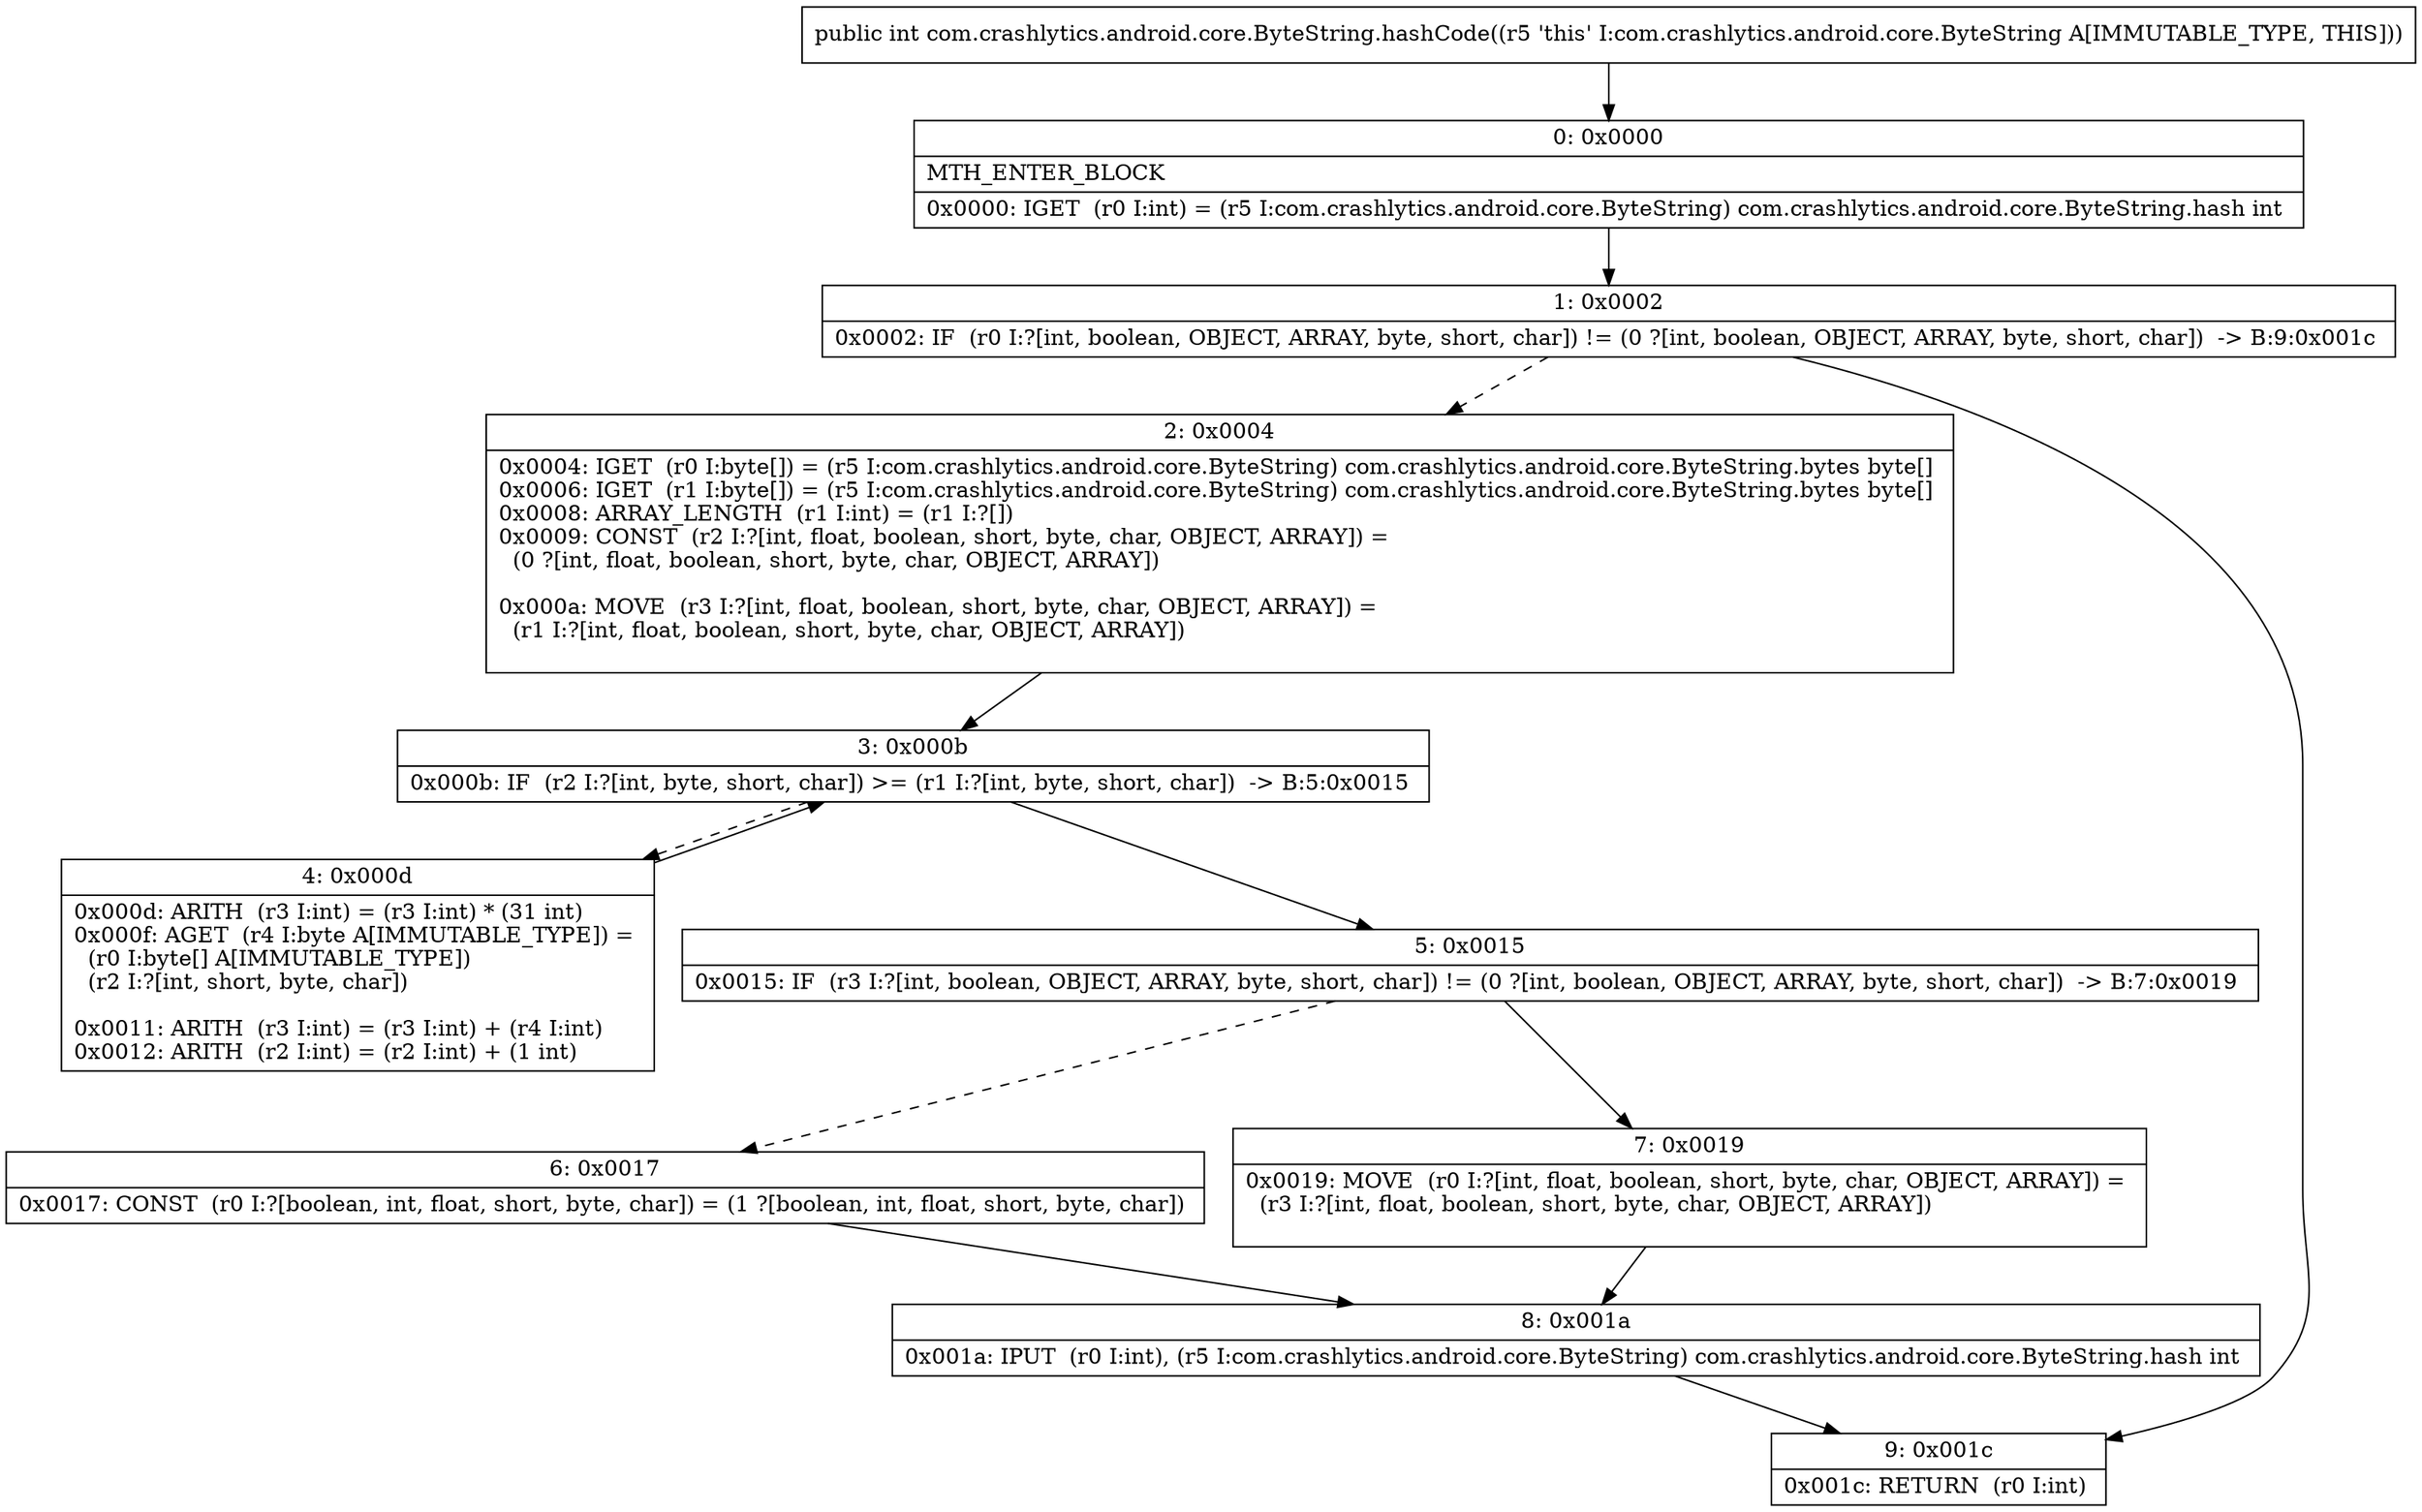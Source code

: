 digraph "CFG forcom.crashlytics.android.core.ByteString.hashCode()I" {
Node_0 [shape=record,label="{0\:\ 0x0000|MTH_ENTER_BLOCK\l|0x0000: IGET  (r0 I:int) = (r5 I:com.crashlytics.android.core.ByteString) com.crashlytics.android.core.ByteString.hash int \l}"];
Node_1 [shape=record,label="{1\:\ 0x0002|0x0002: IF  (r0 I:?[int, boolean, OBJECT, ARRAY, byte, short, char]) != (0 ?[int, boolean, OBJECT, ARRAY, byte, short, char])  \-\> B:9:0x001c \l}"];
Node_2 [shape=record,label="{2\:\ 0x0004|0x0004: IGET  (r0 I:byte[]) = (r5 I:com.crashlytics.android.core.ByteString) com.crashlytics.android.core.ByteString.bytes byte[] \l0x0006: IGET  (r1 I:byte[]) = (r5 I:com.crashlytics.android.core.ByteString) com.crashlytics.android.core.ByteString.bytes byte[] \l0x0008: ARRAY_LENGTH  (r1 I:int) = (r1 I:?[]) \l0x0009: CONST  (r2 I:?[int, float, boolean, short, byte, char, OBJECT, ARRAY]) = \l  (0 ?[int, float, boolean, short, byte, char, OBJECT, ARRAY])\l \l0x000a: MOVE  (r3 I:?[int, float, boolean, short, byte, char, OBJECT, ARRAY]) = \l  (r1 I:?[int, float, boolean, short, byte, char, OBJECT, ARRAY])\l \l}"];
Node_3 [shape=record,label="{3\:\ 0x000b|0x000b: IF  (r2 I:?[int, byte, short, char]) \>= (r1 I:?[int, byte, short, char])  \-\> B:5:0x0015 \l}"];
Node_4 [shape=record,label="{4\:\ 0x000d|0x000d: ARITH  (r3 I:int) = (r3 I:int) * (31 int) \l0x000f: AGET  (r4 I:byte A[IMMUTABLE_TYPE]) = \l  (r0 I:byte[] A[IMMUTABLE_TYPE])\l  (r2 I:?[int, short, byte, char])\l \l0x0011: ARITH  (r3 I:int) = (r3 I:int) + (r4 I:int) \l0x0012: ARITH  (r2 I:int) = (r2 I:int) + (1 int) \l}"];
Node_5 [shape=record,label="{5\:\ 0x0015|0x0015: IF  (r3 I:?[int, boolean, OBJECT, ARRAY, byte, short, char]) != (0 ?[int, boolean, OBJECT, ARRAY, byte, short, char])  \-\> B:7:0x0019 \l}"];
Node_6 [shape=record,label="{6\:\ 0x0017|0x0017: CONST  (r0 I:?[boolean, int, float, short, byte, char]) = (1 ?[boolean, int, float, short, byte, char]) \l}"];
Node_7 [shape=record,label="{7\:\ 0x0019|0x0019: MOVE  (r0 I:?[int, float, boolean, short, byte, char, OBJECT, ARRAY]) = \l  (r3 I:?[int, float, boolean, short, byte, char, OBJECT, ARRAY])\l \l}"];
Node_8 [shape=record,label="{8\:\ 0x001a|0x001a: IPUT  (r0 I:int), (r5 I:com.crashlytics.android.core.ByteString) com.crashlytics.android.core.ByteString.hash int \l}"];
Node_9 [shape=record,label="{9\:\ 0x001c|0x001c: RETURN  (r0 I:int) \l}"];
MethodNode[shape=record,label="{public int com.crashlytics.android.core.ByteString.hashCode((r5 'this' I:com.crashlytics.android.core.ByteString A[IMMUTABLE_TYPE, THIS])) }"];
MethodNode -> Node_0;
Node_0 -> Node_1;
Node_1 -> Node_2[style=dashed];
Node_1 -> Node_9;
Node_2 -> Node_3;
Node_3 -> Node_4[style=dashed];
Node_3 -> Node_5;
Node_4 -> Node_3;
Node_5 -> Node_6[style=dashed];
Node_5 -> Node_7;
Node_6 -> Node_8;
Node_7 -> Node_8;
Node_8 -> Node_9;
}

